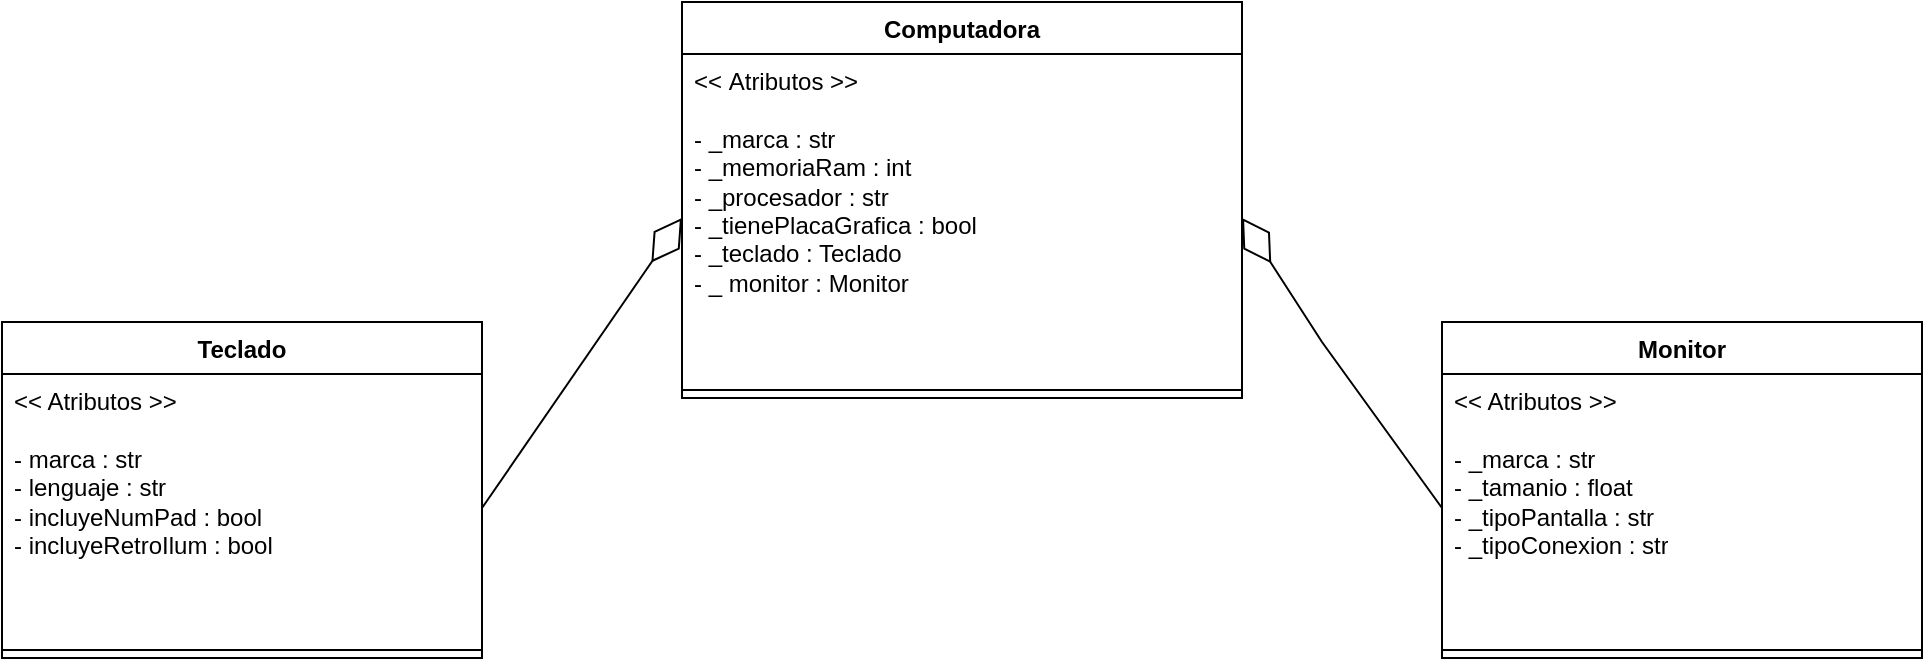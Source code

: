 <mxfile version="22.1.22" type="embed" pages="4">
  <diagram id="ZYKY_Wut95dLLKAp7VIu" name="Relaciones">
    <mxGraphModel dx="1541" dy="536" grid="1" gridSize="10" guides="1" tooltips="1" connect="1" arrows="1" fold="1" page="1" pageScale="1" pageWidth="827" pageHeight="1169" math="0" shadow="0">
      <root>
        <mxCell id="0" />
        <mxCell id="1" parent="0" />
        <mxCell id="5UvQ0I94y3ItUY_yfzeD-1" value="Monitor&lt;br&gt;" style="swimlane;fontStyle=1;align=center;verticalAlign=top;childLayout=stackLayout;horizontal=1;startSize=26;horizontalStack=0;resizeParent=1;resizeParentMax=0;resizeLast=0;collapsible=1;marginBottom=0;whiteSpace=wrap;html=1;" parent="1" vertex="1">
          <mxGeometry x="560" y="200" width="240" height="168" as="geometry" />
        </mxCell>
        <mxCell id="5UvQ0I94y3ItUY_yfzeD-2" value="&amp;lt;&amp;lt; Atributos &amp;gt;&amp;gt;&lt;br&gt;&lt;br&gt;- _marca : str&lt;br&gt;- _tamanio : float&lt;br&gt;- _tipoPantalla : str&lt;br&gt;- _tipoConexion : str" style="text;strokeColor=none;fillColor=none;align=left;verticalAlign=top;spacingLeft=4;spacingRight=4;overflow=hidden;rotatable=0;points=[[0,0.5],[1,0.5]];portConstraint=eastwest;whiteSpace=wrap;html=1;" parent="5UvQ0I94y3ItUY_yfzeD-1" vertex="1">
          <mxGeometry y="26" width="240" height="134" as="geometry" />
        </mxCell>
        <mxCell id="5UvQ0I94y3ItUY_yfzeD-3" value="" style="line;strokeWidth=1;fillColor=none;align=left;verticalAlign=middle;spacingTop=-1;spacingLeft=3;spacingRight=3;rotatable=0;labelPosition=right;points=[];portConstraint=eastwest;strokeColor=inherit;" parent="5UvQ0I94y3ItUY_yfzeD-1" vertex="1">
          <mxGeometry y="160" width="240" height="8" as="geometry" />
        </mxCell>
        <mxCell id="MIBj58bItJTPoqeEDLXs-1" value="Teclado" style="swimlane;fontStyle=1;align=center;verticalAlign=top;childLayout=stackLayout;horizontal=1;startSize=26;horizontalStack=0;resizeParent=1;resizeParentMax=0;resizeLast=0;collapsible=1;marginBottom=0;whiteSpace=wrap;html=1;" parent="1" vertex="1">
          <mxGeometry x="-160" y="200" width="240" height="168" as="geometry" />
        </mxCell>
        <mxCell id="MIBj58bItJTPoqeEDLXs-2" value="&amp;lt;&amp;lt; Atributos &amp;gt;&amp;gt;&lt;br&gt;&lt;br&gt;- marca : str&lt;br&gt;- lenguaje : str&lt;br&gt;- incluyeNumPad : bool&lt;br&gt;- incluyeRetroIlum : bool" style="text;strokeColor=none;fillColor=none;align=left;verticalAlign=top;spacingLeft=4;spacingRight=4;overflow=hidden;rotatable=0;points=[[0,0.5],[1,0.5]];portConstraint=eastwest;whiteSpace=wrap;html=1;" parent="MIBj58bItJTPoqeEDLXs-1" vertex="1">
          <mxGeometry y="26" width="240" height="134" as="geometry" />
        </mxCell>
        <mxCell id="MIBj58bItJTPoqeEDLXs-3" value="" style="line;strokeWidth=1;fillColor=none;align=left;verticalAlign=middle;spacingTop=-1;spacingLeft=3;spacingRight=3;rotatable=0;labelPosition=right;points=[];portConstraint=eastwest;strokeColor=inherit;" parent="MIBj58bItJTPoqeEDLXs-1" vertex="1">
          <mxGeometry y="160" width="240" height="8" as="geometry" />
        </mxCell>
        <mxCell id="kqEflZq80L2RFZH6NnLc-1" value="Computadora" style="swimlane;fontStyle=1;align=center;verticalAlign=top;childLayout=stackLayout;horizontal=1;startSize=26;horizontalStack=0;resizeParent=1;resizeParentMax=0;resizeLast=0;collapsible=1;marginBottom=0;whiteSpace=wrap;html=1;" parent="1" vertex="1">
          <mxGeometry x="180" y="40" width="280" height="198" as="geometry" />
        </mxCell>
        <mxCell id="kqEflZq80L2RFZH6NnLc-2" value="&lt;div&gt;&amp;lt;&amp;lt;&amp;nbsp;Atributos &amp;gt;&amp;gt;&lt;/div&gt;&lt;div&gt;&lt;br&gt;&lt;/div&gt;&lt;div&gt;- _marca : str&lt;/div&gt;- _memoriaRam : int&lt;div&gt;- _procesador : str&lt;/div&gt;&lt;div&gt;- _tienePlacaGrafica : bool&lt;/div&gt;&lt;div&gt;- _teclado : Teclado&lt;/div&gt;&lt;div&gt;- _ monitor : Monitor&lt;/div&gt;&lt;div&gt;&lt;br&gt;&lt;/div&gt;" style="text;strokeColor=none;fillColor=none;align=left;verticalAlign=top;spacingLeft=4;spacingRight=4;overflow=hidden;rotatable=0;points=[[0,0.5],[1,0.5]];portConstraint=eastwest;whiteSpace=wrap;html=1;" parent="kqEflZq80L2RFZH6NnLc-1" vertex="1">
          <mxGeometry y="26" width="280" height="164" as="geometry" />
        </mxCell>
        <mxCell id="kqEflZq80L2RFZH6NnLc-3" value="" style="line;strokeWidth=1;fillColor=none;align=left;verticalAlign=middle;spacingTop=-1;spacingLeft=3;spacingRight=3;rotatable=0;labelPosition=right;points=[];portConstraint=eastwest;strokeColor=inherit;" parent="kqEflZq80L2RFZH6NnLc-1" vertex="1">
          <mxGeometry y="190" width="280" height="8" as="geometry" />
        </mxCell>
        <mxCell id="87uuwTKoJawjQbDXZFPx-1" value="" style="endArrow=diamondThin;endFill=0;endSize=24;html=1;rounded=0;entryX=0;entryY=0.5;entryDx=0;entryDy=0;exitX=1;exitY=0.5;exitDx=0;exitDy=0;" parent="1" source="MIBj58bItJTPoqeEDLXs-2" target="kqEflZq80L2RFZH6NnLc-2" edge="1">
          <mxGeometry width="160" relative="1" as="geometry">
            <mxPoint x="50" y="248" as="sourcePoint" />
            <mxPoint x="230" y="187" as="targetPoint" />
            <Array as="points" />
          </mxGeometry>
        </mxCell>
        <mxCell id="87uuwTKoJawjQbDXZFPx-2" value="" style="endArrow=diamondThin;endFill=0;endSize=24;html=1;rounded=0;exitX=0;exitY=0.5;exitDx=0;exitDy=0;entryX=1;entryY=0.5;entryDx=0;entryDy=0;" parent="1" source="5UvQ0I94y3ItUY_yfzeD-2" target="kqEflZq80L2RFZH6NnLc-2" edge="1">
          <mxGeometry width="160" relative="1" as="geometry">
            <mxPoint x="380" y="431" as="sourcePoint" />
            <mxPoint x="360" y="340" as="targetPoint" />
            <Array as="points">
              <mxPoint x="500" y="210" />
            </Array>
          </mxGeometry>
        </mxCell>
      </root>
    </mxGraphModel>
  </diagram>
  <diagram id="23iRSUPoRavnBvh4doch" name="Clase Monitor">
    <mxGraphModel dx="714" dy="536" grid="1" gridSize="10" guides="1" tooltips="1" connect="1" arrows="1" fold="1" page="1" pageScale="1" pageWidth="827" pageHeight="1169" math="0" shadow="0">
      <root>
        <mxCell id="0" />
        <mxCell id="1" parent="0" />
        <mxCell id="2" value="Monitor&lt;br&gt;" style="swimlane;fontStyle=1;align=center;verticalAlign=top;childLayout=stackLayout;horizontal=1;startSize=26;horizontalStack=0;resizeParent=1;resizeParentMax=0;resizeLast=0;collapsible=1;marginBottom=0;whiteSpace=wrap;html=1;" parent="1" vertex="1">
          <mxGeometry x="40" y="40" width="250" height="490" as="geometry" />
        </mxCell>
        <mxCell id="3" value="&amp;lt;&amp;lt; Atributos &amp;gt;&amp;gt;&lt;br&gt;&lt;br&gt;- _marca : str&lt;br&gt;- _tamanio : float&lt;br&gt;- _tipoPantalla : str&lt;br&gt;- _tipoConexion : str" style="text;strokeColor=none;fillColor=none;align=left;verticalAlign=top;spacingLeft=4;spacingRight=4;overflow=hidden;rotatable=0;points=[[0,0.5],[1,0.5]];portConstraint=eastwest;whiteSpace=wrap;html=1;" parent="2" vertex="1">
          <mxGeometry y="26" width="250" height="104" as="geometry" />
        </mxCell>
        <mxCell id="4" value="" style="line;strokeWidth=1;fillColor=none;align=left;verticalAlign=middle;spacingTop=-1;spacingLeft=3;spacingRight=3;rotatable=0;labelPosition=right;points=[];portConstraint=eastwest;strokeColor=inherit;" parent="2" vertex="1">
          <mxGeometry y="130" width="250" height="8" as="geometry" />
        </mxCell>
        <mxCell id="5" value="&amp;lt;&amp;lt; Constructor &amp;gt;&amp;gt;&lt;br&gt;&lt;br&gt;+ __init__(self, marca, tamanio, tipoPantalla, tipoConexion)&lt;br&gt;&lt;br&gt;&lt;br&gt;&amp;lt;&amp;lt; Métodos de consulta &amp;gt;&amp;gt;&lt;br&gt;&lt;br&gt;+ getMarca() : str&lt;br&gt;+ getTamanio() : float&lt;br&gt;+ getTipoPantalla() : str&lt;br&gt;+ getTipoConexion() : str&lt;br&gt;&lt;br&gt;&lt;br&gt;&amp;lt;&amp;lt; Comandos de Modificación &amp;gt;&amp;gt;&lt;br&gt;&lt;br&gt;+ setMarca(nuevoModelo : str)&lt;br style=&quot;border-color: var(--border-color);&quot;&gt;+ setTamanio(nuevoTamanio : float)&lt;br style=&quot;border-color: var(--border-color);&quot;&gt;+setTipoPantalla(nuevoTipoPantalla : str)&lt;br style=&quot;border-color: var(--border-color);&quot;&gt;+ setTipoConexion(nuevoTipoConexion : str)" style="text;strokeColor=none;fillColor=none;align=left;verticalAlign=top;spacingLeft=4;spacingRight=4;overflow=hidden;rotatable=0;points=[[0,0.5],[1,0.5]];portConstraint=eastwest;whiteSpace=wrap;html=1;" parent="2" vertex="1">
          <mxGeometry y="138" width="250" height="352" as="geometry" />
        </mxCell>
        <mxCell id="19" style="edgeStyle=orthogonalEdgeStyle;rounded=0;orthogonalLoop=1;jettySize=auto;html=1;exitX=0;exitY=0.5;exitDx=0;exitDy=0;exitPerimeter=0;" parent="1" source="18" edge="1">
          <mxGeometry relative="1" as="geometry">
            <mxPoint x="300" y="120" as="targetPoint" />
          </mxGeometry>
        </mxCell>
        <mxCell id="18" value="El tamaño del monitor puede ser un float (como acá, refiriéndose a las pulgadas) o un str (si ponemos una resolución específica)" style="shape=note;whiteSpace=wrap;html=1;backgroundOutline=1;darkOpacity=0.05;" parent="1" vertex="1">
          <mxGeometry x="360" y="60" width="280" height="120" as="geometry" />
        </mxCell>
      </root>
    </mxGraphModel>
  </diagram>
  <diagram id="sefUCC0OhCs1N77oSjA7" name="Clase Teclado">
    <mxGraphModel dx="714" dy="536" grid="1" gridSize="10" guides="1" tooltips="1" connect="1" arrows="1" fold="1" page="1" pageScale="1" pageWidth="827" pageHeight="1169" math="0" shadow="0">
      <root>
        <mxCell id="0" />
        <mxCell id="1" parent="0" />
        <mxCell id="puK1TJbtTNZW50JBzEjT-1" value="Teclado" style="swimlane;fontStyle=1;align=center;verticalAlign=top;childLayout=stackLayout;horizontal=1;startSize=26;horizontalStack=0;resizeParent=1;resizeParentMax=0;resizeLast=0;collapsible=1;marginBottom=0;whiteSpace=wrap;html=1;" parent="1" vertex="1">
          <mxGeometry x="40" y="40" width="250" height="466" as="geometry" />
        </mxCell>
        <mxCell id="puK1TJbtTNZW50JBzEjT-2" value="&amp;lt;&amp;lt; Atributos &amp;gt;&amp;gt;&lt;br&gt;&lt;br&gt;- marca : str&lt;br&gt;- lenguaje : str&lt;br&gt;- incluyeNumPad : bool&lt;br&gt;- incluyeRetroIlum : bool" style="text;strokeColor=none;fillColor=none;align=left;verticalAlign=top;spacingLeft=4;spacingRight=4;overflow=hidden;rotatable=0;points=[[0,0.5],[1,0.5]];portConstraint=eastwest;whiteSpace=wrap;html=1;" parent="puK1TJbtTNZW50JBzEjT-1" vertex="1">
          <mxGeometry y="26" width="250" height="124" as="geometry" />
        </mxCell>
        <mxCell id="puK1TJbtTNZW50JBzEjT-3" value="" style="line;strokeWidth=1;fillColor=none;align=left;verticalAlign=middle;spacingTop=-1;spacingLeft=3;spacingRight=3;rotatable=0;labelPosition=right;points=[];portConstraint=eastwest;strokeColor=inherit;" parent="puK1TJbtTNZW50JBzEjT-1" vertex="1">
          <mxGeometry y="150" width="250" height="8" as="geometry" />
        </mxCell>
        <mxCell id="puK1TJbtTNZW50JBzEjT-4" value="&amp;lt;&amp;lt; Constructor &amp;gt;&amp;gt;&lt;br&gt;&lt;br&gt;+ __init__(self, marca, lenguaje, incluyeNumpad, incluyeRetroIlum)&lt;br&gt;&lt;br&gt;&amp;lt;&amp;lt; Comandos de Consulta&amp;gt;&amp;gt;&lt;br&gt;&lt;br&gt;+ getMarca() : str&lt;br&gt;+ getLenguaje() : str&lt;br&gt;+ getNumPad() : bool&lt;br&gt;+ getRetroIlum() : bool&lt;br&gt;&lt;br&gt;&amp;lt;&amp;lt; Comandos de Modificación &amp;gt;&amp;gt;&lt;br&gt;&lt;br&gt;+ setMarca(nuevaMarca : str)&lt;br&gt;+ setLenguaje(nuevoLenguaje : str)&lt;br&gt;+ setNumPad (estadoNumpad : bool)&lt;br&gt;+ setRetroIlum(estadoRetroIlum : bool)" style="text;strokeColor=none;fillColor=none;align=left;verticalAlign=top;spacingLeft=4;spacingRight=4;overflow=hidden;rotatable=0;points=[[0,0.5],[1,0.5]];portConstraint=eastwest;whiteSpace=wrap;html=1;" parent="puK1TJbtTNZW50JBzEjT-1" vertex="1">
          <mxGeometry y="158" width="250" height="308" as="geometry" />
        </mxCell>
        <mxCell id="puK1TJbtTNZW50JBzEjT-5" value="Los dos últimos atributos son booleanos porque representan un estado &lt;b&gt;(si tienen o no una característica, no la caraterística en sí)&lt;/b&gt;." style="shape=note;whiteSpace=wrap;html=1;backgroundOutline=1;darkOpacity=0.05;" parent="1" vertex="1">
          <mxGeometry x="360" y="70" width="340" height="120" as="geometry" />
        </mxCell>
        <mxCell id="puK1TJbtTNZW50JBzEjT-6" style="edgeStyle=orthogonalEdgeStyle;rounded=0;orthogonalLoop=1;jettySize=auto;html=1;exitX=0;exitY=0.5;exitDx=0;exitDy=0;exitPerimeter=0;entryX=1.006;entryY=0.681;entryDx=0;entryDy=0;entryPerimeter=0;" parent="1" source="puK1TJbtTNZW50JBzEjT-5" target="puK1TJbtTNZW50JBzEjT-2" edge="1">
          <mxGeometry relative="1" as="geometry" />
        </mxCell>
      </root>
    </mxGraphModel>
  </diagram>
  <diagram id="23DF2OBkuWWY2qUN5N1D" name="Clase Computadora">
    <mxGraphModel dx="714" dy="536" grid="1" gridSize="10" guides="1" tooltips="1" connect="1" arrows="1" fold="1" page="1" pageScale="1" pageWidth="827" pageHeight="1169" math="0" shadow="0">
      <root>
        <mxCell id="0" />
        <mxCell id="1" parent="0" />
        <mxCell id="tGOA8Vm2pffQXoOCcnJP-1" value="Computadora" style="swimlane;fontStyle=1;align=center;verticalAlign=top;childLayout=stackLayout;horizontal=1;startSize=26;horizontalStack=0;resizeParent=1;resizeParentMax=0;resizeLast=0;collapsible=1;marginBottom=0;whiteSpace=wrap;html=1;" parent="1" vertex="1">
          <mxGeometry x="100" y="70" width="280" height="660" as="geometry" />
        </mxCell>
        <mxCell id="tGOA8Vm2pffQXoOCcnJP-2" value="&lt;div&gt;&amp;lt;&amp;lt;&amp;nbsp;Atributos &amp;gt;&amp;gt;&lt;/div&gt;&lt;div&gt;&lt;br&gt;&lt;/div&gt;&lt;div&gt;- _marca : str&lt;/div&gt;- _memoriaRam : int&lt;div&gt;- _procesador : str&lt;/div&gt;&lt;div&gt;- _tienePlacaGrafica : bool&lt;/div&gt;&lt;div&gt;- _teclado : Teclado&lt;/div&gt;&lt;div&gt;- _monitor : Monitor&lt;/div&gt;" style="text;strokeColor=none;fillColor=none;align=left;verticalAlign=top;spacingLeft=4;spacingRight=4;overflow=hidden;rotatable=0;points=[[0,0.5],[1,0.5]];portConstraint=eastwest;whiteSpace=wrap;html=1;" parent="tGOA8Vm2pffQXoOCcnJP-1" vertex="1">
          <mxGeometry y="26" width="280" height="174" as="geometry" />
        </mxCell>
        <mxCell id="tGOA8Vm2pffQXoOCcnJP-3" value="" style="line;strokeWidth=1;fillColor=none;align=left;verticalAlign=middle;spacingTop=-1;spacingLeft=3;spacingRight=3;rotatable=0;labelPosition=right;points=[];portConstraint=eastwest;strokeColor=inherit;" parent="tGOA8Vm2pffQXoOCcnJP-1" vertex="1">
          <mxGeometry y="200" width="280" height="8" as="geometry" />
        </mxCell>
        <mxCell id="tGOA8Vm2pffQXoOCcnJP-4" value="&amp;lt;&amp;lt; Constructor &amp;gt;&amp;gt;&lt;div&gt;&lt;br&gt;&lt;/div&gt;&lt;div&gt;+ __init__(self, memoriaRam : int, procesador : str, tienePlacaGrafica : bool, teclado : Teclado, monitor : Monitor)&lt;/div&gt;&lt;div&gt;&lt;span style=&quot;background-color: initial;&quot;&gt;&lt;br&gt;&lt;/span&gt;&lt;/div&gt;&lt;div&gt;&lt;span style=&quot;background-color: initial;&quot;&gt;&amp;lt;&amp;lt; Métodos de Consulta&amp;gt;&amp;gt;&lt;/span&gt;&lt;br&gt;&lt;/div&gt;&lt;div&gt;&lt;br&gt;&lt;/div&gt;&lt;div&gt;+ getMarca() : str&lt;/div&gt;&lt;div&gt;+ getRam() : int&lt;/div&gt;&lt;div&gt;+ getProcesador : str&lt;/div&gt;&lt;div&gt;+ getTienePlacaGrafica : bool&lt;/div&gt;&lt;div&gt;+ getTeclado : Teclado&lt;/div&gt;&lt;div&gt;+ getMonitor : Monitor&lt;/div&gt;&lt;div&gt;&lt;br&gt;&lt;/div&gt;&lt;div&gt;&lt;br&gt;&lt;/div&gt;&lt;div&gt;&amp;lt;&amp;lt; Métodos de Modificación&amp;gt;&amp;gt;&lt;br&gt;&lt;/div&gt;&lt;div&gt;&lt;br&gt;&lt;/div&gt;&lt;div&gt;+ setMarca(nuevaMarca : str)&lt;/div&gt;&lt;div&gt;+ setRam (nuevaRam : int)&lt;/div&gt;&lt;div&gt;+ setProcesador (nuevoProcesador : str)&lt;/div&gt;&lt;div&gt;+ setTienePlacaGrafica (nuevoEstado : bool)&lt;/div&gt;&lt;div&gt;&lt;br&gt;&lt;/div&gt;&lt;div&gt;&lt;span style=&quot;background-color: initial;&quot;&gt;&lt;br&gt;&lt;/span&gt;&lt;/div&gt;&lt;div&gt;&lt;span style=&quot;background-color: initial;&quot;&gt;&amp;lt;&amp;lt; Métodos Operacionales &amp;gt;&amp;gt;&lt;/span&gt;&lt;br&gt;&lt;/div&gt;&lt;div&gt;&lt;span style=&quot;background-color: initial;&quot;&gt;&lt;br&gt;&lt;/span&gt;&lt;/div&gt;&lt;div&gt;+ agregarTeclado(nuevoTeclado : Teclado)&lt;/div&gt;&lt;div&gt;+ agregarMonitor(nuevoMonitor : Monitor)&lt;/div&gt;&lt;div&gt;&lt;br&gt;&lt;/div&gt;&lt;div&gt;&lt;br&gt;&lt;/div&gt;" style="text;strokeColor=none;fillColor=none;align=left;verticalAlign=top;spacingLeft=4;spacingRight=4;overflow=hidden;rotatable=0;points=[[0,0.5],[1,0.5]];portConstraint=eastwest;whiteSpace=wrap;html=1;" parent="tGOA8Vm2pffQXoOCcnJP-1" vertex="1">
          <mxGeometry y="208" width="280" height="452" as="geometry" />
        </mxCell>
      </root>
    </mxGraphModel>
  </diagram>
</mxfile>
